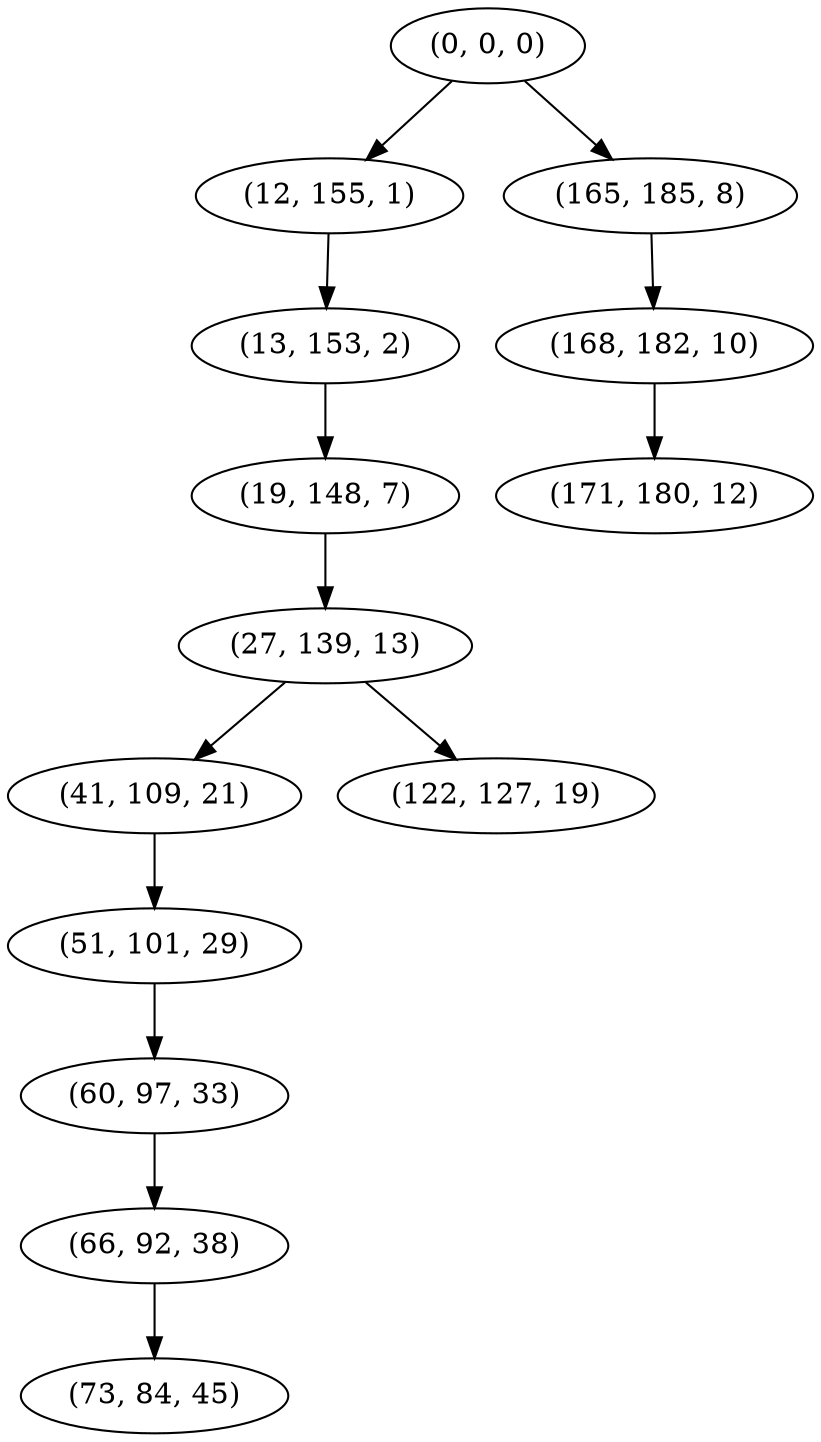 digraph tree {
    "(0, 0, 0)";
    "(12, 155, 1)";
    "(13, 153, 2)";
    "(19, 148, 7)";
    "(27, 139, 13)";
    "(41, 109, 21)";
    "(51, 101, 29)";
    "(60, 97, 33)";
    "(66, 92, 38)";
    "(73, 84, 45)";
    "(122, 127, 19)";
    "(165, 185, 8)";
    "(168, 182, 10)";
    "(171, 180, 12)";
    "(0, 0, 0)" -> "(12, 155, 1)";
    "(0, 0, 0)" -> "(165, 185, 8)";
    "(12, 155, 1)" -> "(13, 153, 2)";
    "(13, 153, 2)" -> "(19, 148, 7)";
    "(19, 148, 7)" -> "(27, 139, 13)";
    "(27, 139, 13)" -> "(41, 109, 21)";
    "(27, 139, 13)" -> "(122, 127, 19)";
    "(41, 109, 21)" -> "(51, 101, 29)";
    "(51, 101, 29)" -> "(60, 97, 33)";
    "(60, 97, 33)" -> "(66, 92, 38)";
    "(66, 92, 38)" -> "(73, 84, 45)";
    "(165, 185, 8)" -> "(168, 182, 10)";
    "(168, 182, 10)" -> "(171, 180, 12)";
}
